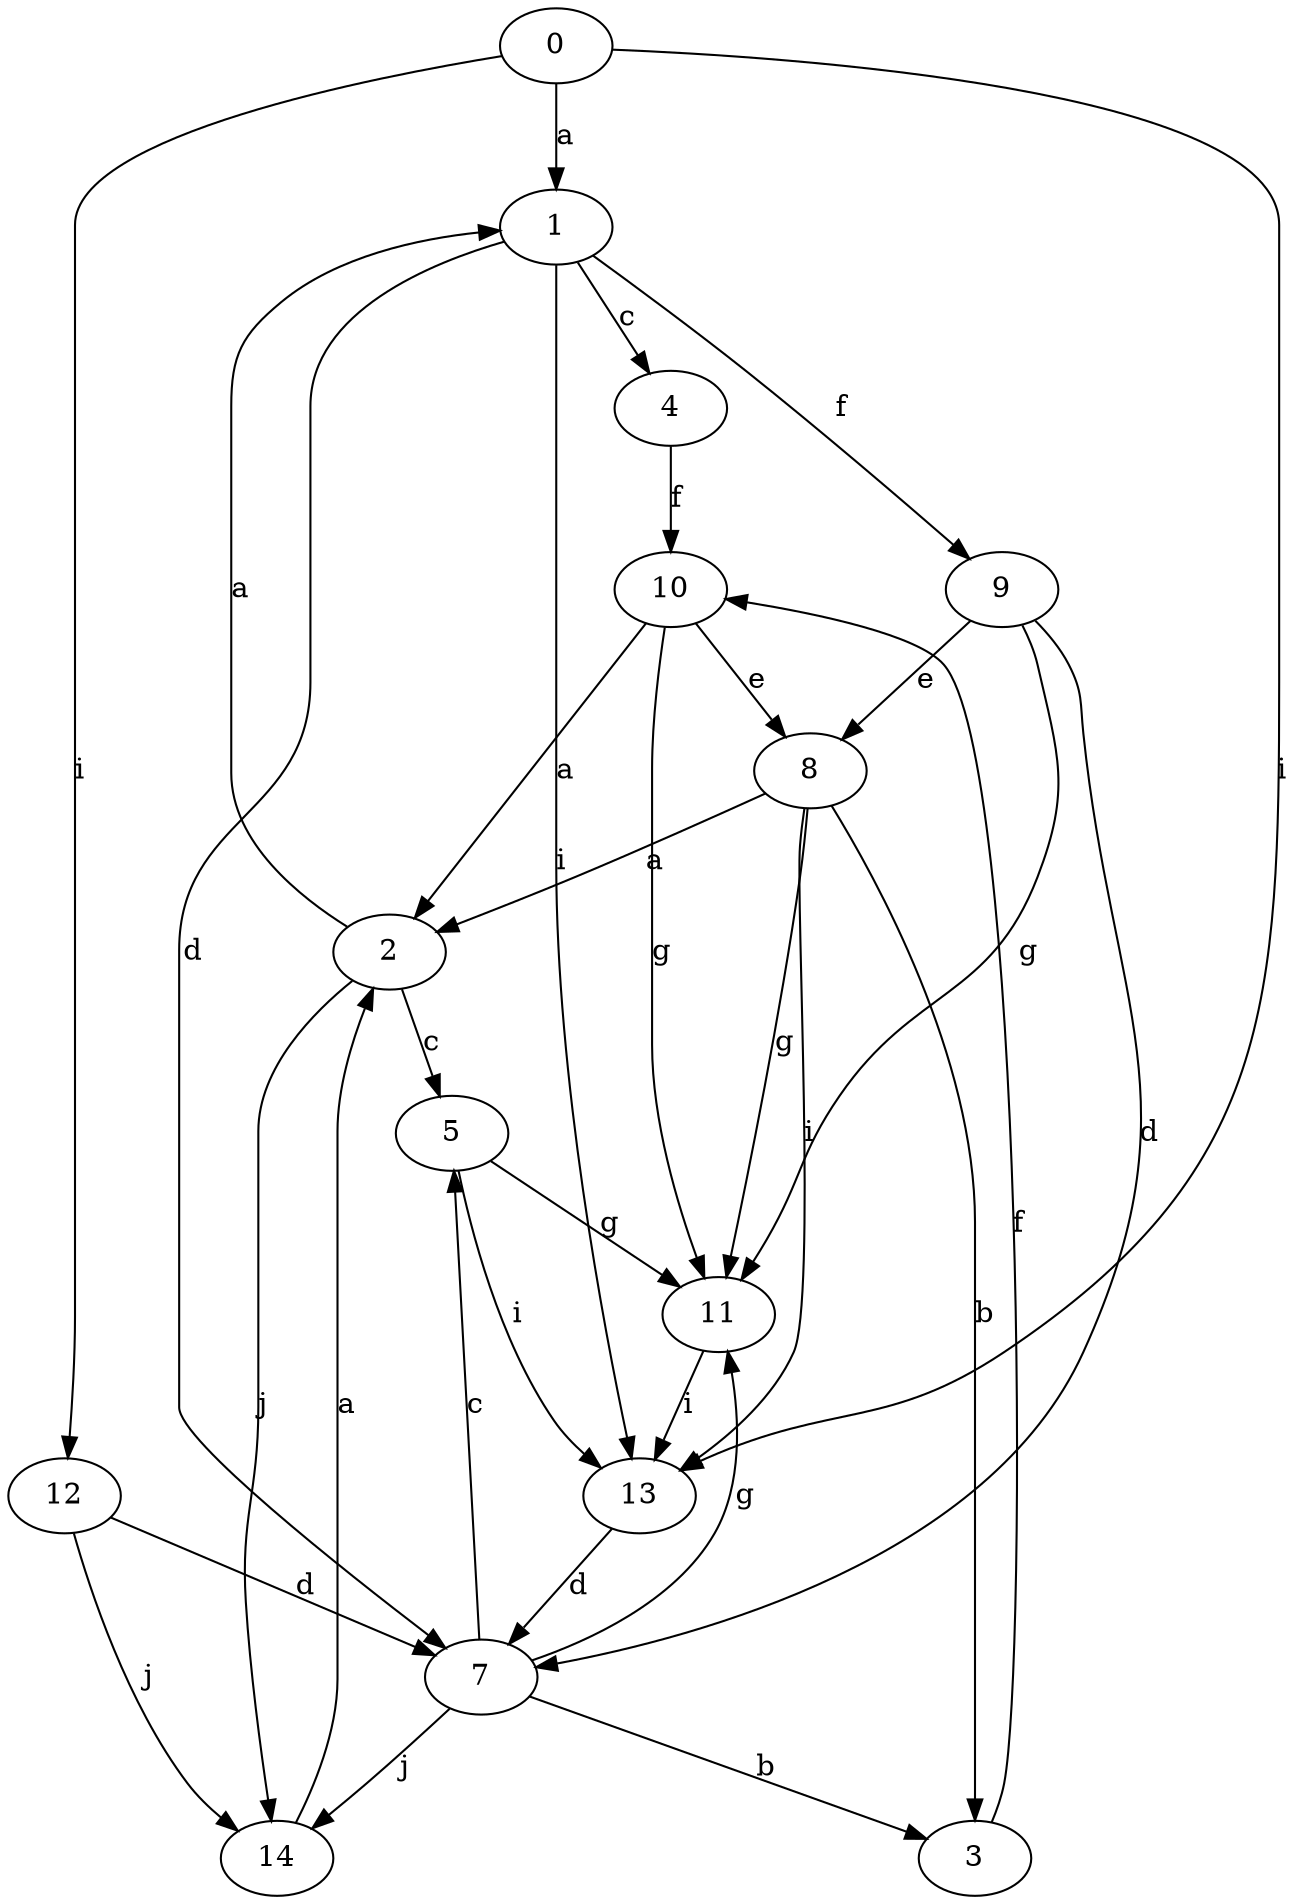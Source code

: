 strict digraph  {
1;
2;
3;
4;
5;
0;
7;
8;
9;
10;
11;
12;
13;
14;
1 -> 4  [label=c];
1 -> 7  [label=d];
1 -> 9  [label=f];
1 -> 13  [label=i];
2 -> 1  [label=a];
2 -> 5  [label=c];
2 -> 14  [label=j];
3 -> 10  [label=f];
4 -> 10  [label=f];
5 -> 11  [label=g];
5 -> 13  [label=i];
0 -> 1  [label=a];
0 -> 12  [label=i];
0 -> 13  [label=i];
7 -> 3  [label=b];
7 -> 5  [label=c];
7 -> 11  [label=g];
7 -> 14  [label=j];
8 -> 2  [label=a];
8 -> 3  [label=b];
8 -> 11  [label=g];
8 -> 13  [label=i];
9 -> 7  [label=d];
9 -> 8  [label=e];
9 -> 11  [label=g];
10 -> 2  [label=a];
10 -> 8  [label=e];
10 -> 11  [label=g];
11 -> 13  [label=i];
12 -> 7  [label=d];
12 -> 14  [label=j];
13 -> 7  [label=d];
14 -> 2  [label=a];
}
